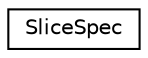 digraph "Graphical Class Hierarchy"
{
  edge [fontname="Helvetica",fontsize="10",labelfontname="Helvetica",labelfontsize="10"];
  node [fontname="Helvetica",fontsize="10",shape=record];
  rankdir="LR";
  Node0 [label="SliceSpec",height=0.2,width=0.4,color="black", fillcolor="white", style="filled",URL="$structSliceSpec.html"];
}
